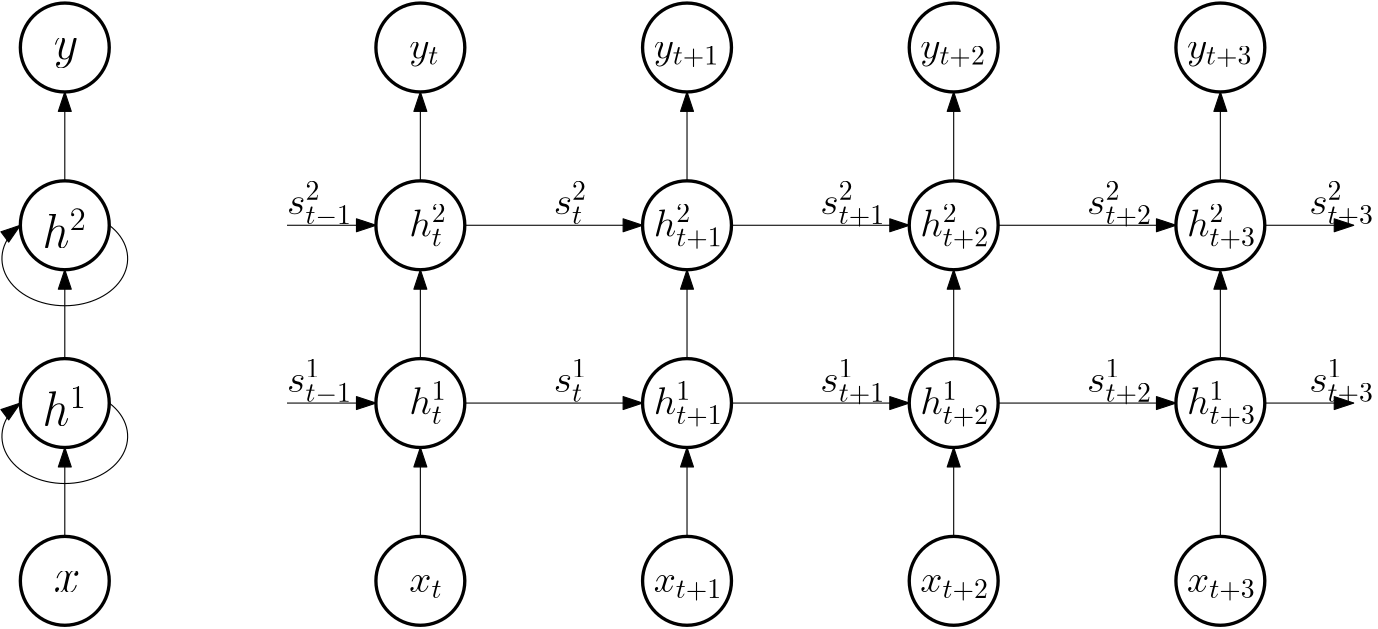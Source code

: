 <?xml version="1.0"?>
<!DOCTYPE ipe SYSTEM "ipe.dtd">
<ipe version="70206" creator="Ipe 7.2.7">
<info created="D:20180425094852" modified="D:20180425094852"/>
<ipestyle name="basic">
<symbol name="arrow/arc(spx)">
<path stroke="sym-stroke" fill="sym-stroke" pen="sym-pen">
0 0 m
-1 0.333 l
-1 -0.333 l
h
</path>
</symbol>
<symbol name="arrow/farc(spx)">
<path stroke="sym-stroke" fill="white" pen="sym-pen">
0 0 m
-1 0.333 l
-1 -0.333 l
h
</path>
</symbol>
<symbol name="arrow/ptarc(spx)">
<path stroke="sym-stroke" fill="sym-stroke" pen="sym-pen">
0 0 m
-1 0.333 l
-0.8 0 l
-1 -0.333 l
h
</path>
</symbol>
<symbol name="arrow/fptarc(spx)">
<path stroke="sym-stroke" fill="white" pen="sym-pen">
0 0 m
-1 0.333 l
-0.8 0 l
-1 -0.333 l
h
</path>
</symbol>
<symbol name="mark/circle(sx)" transformations="translations">
<path fill="sym-stroke">
0.6 0 0 0.6 0 0 e
0.4 0 0 0.4 0 0 e
</path>
</symbol>
<symbol name="mark/disk(sx)" transformations="translations">
<path fill="sym-stroke">
0.6 0 0 0.6 0 0 e
</path>
</symbol>
<symbol name="mark/fdisk(sfx)" transformations="translations">
<group>
<path fill="sym-fill">
0.5 0 0 0.5 0 0 e
</path>
<path fill="sym-stroke" fillrule="eofill">
0.6 0 0 0.6 0 0 e
0.4 0 0 0.4 0 0 e
</path>
</group>
</symbol>
<symbol name="mark/box(sx)" transformations="translations">
<path fill="sym-stroke" fillrule="eofill">
-0.6 -0.6 m
0.6 -0.6 l
0.6 0.6 l
-0.6 0.6 l
h
-0.4 -0.4 m
0.4 -0.4 l
0.4 0.4 l
-0.4 0.4 l
h
</path>
</symbol>
<symbol name="mark/square(sx)" transformations="translations">
<path fill="sym-stroke">
-0.6 -0.6 m
0.6 -0.6 l
0.6 0.6 l
-0.6 0.6 l
h
</path>
</symbol>
<symbol name="mark/fsquare(sfx)" transformations="translations">
<group>
<path fill="sym-fill">
-0.5 -0.5 m
0.5 -0.5 l
0.5 0.5 l
-0.5 0.5 l
h
</path>
<path fill="sym-stroke" fillrule="eofill">
-0.6 -0.6 m
0.6 -0.6 l
0.6 0.6 l
-0.6 0.6 l
h
-0.4 -0.4 m
0.4 -0.4 l
0.4 0.4 l
-0.4 0.4 l
h
</path>
</group>
</symbol>
<symbol name="mark/cross(sx)" transformations="translations">
<group>
<path fill="sym-stroke">
-0.43 -0.57 m
0.57 0.43 l
0.43 0.57 l
-0.57 -0.43 l
h
</path>
<path fill="sym-stroke">
-0.43 0.57 m
0.57 -0.43 l
0.43 -0.57 l
-0.57 0.43 l
h
</path>
</group>
</symbol>
<symbol name="arrow/fnormal(spx)">
<path stroke="sym-stroke" fill="white" pen="sym-pen">
0 0 m
-1 0.333 l
-1 -0.333 l
h
</path>
</symbol>
<symbol name="arrow/pointed(spx)">
<path stroke="sym-stroke" fill="sym-stroke" pen="sym-pen">
0 0 m
-1 0.333 l
-0.8 0 l
-1 -0.333 l
h
</path>
</symbol>
<symbol name="arrow/fpointed(spx)">
<path stroke="sym-stroke" fill="white" pen="sym-pen">
0 0 m
-1 0.333 l
-0.8 0 l
-1 -0.333 l
h
</path>
</symbol>
<symbol name="arrow/linear(spx)">
<path stroke="sym-stroke" pen="sym-pen">
-1 0.333 m
0 0 l
-1 -0.333 l
</path>
</symbol>
<symbol name="arrow/fdouble(spx)">
<path stroke="sym-stroke" fill="white" pen="sym-pen">
0 0 m
-1 0.333 l
-1 -0.333 l
h
-1 0 m
-2 0.333 l
-2 -0.333 l
h
</path>
</symbol>
<symbol name="arrow/double(spx)">
<path stroke="sym-stroke" fill="sym-stroke" pen="sym-pen">
0 0 m
-1 0.333 l
-1 -0.333 l
h
-1 0 m
-2 0.333 l
-2 -0.333 l
h
</path>
</symbol>
<pen name="heavier" value="0.8"/>
<pen name="fat" value="1.2"/>
<pen name="ultrafat" value="2"/>
<symbolsize name="large" value="5"/>
<symbolsize name="small" value="2"/>
<symbolsize name="tiny" value="1.1"/>
<arrowsize name="large" value="10"/>
<arrowsize name="small" value="5"/>
<arrowsize name="tiny" value="3"/>
<color name="red" value="1 0 0"/>
<color name="green" value="0 1 0"/>
<color name="blue" value="0 0 1"/>
<color name="yellow" value="1 1 0"/>
<color name="orange" value="1 0.647 0"/>
<color name="gold" value="1 0.843 0"/>
<color name="purple" value="0.627 0.125 0.941"/>
<color name="gray" value="0.745"/>
<color name="brown" value="0.647 0.165 0.165"/>
<color name="navy" value="0 0 0.502"/>
<color name="pink" value="1 0.753 0.796"/>
<color name="seagreen" value="0.18 0.545 0.341"/>
<color name="turquoise" value="0.251 0.878 0.816"/>
<color name="violet" value="0.933 0.51 0.933"/>
<color name="darkblue" value="0 0 0.545"/>
<color name="darkcyan" value="0 0.545 0.545"/>
<color name="darkgray" value="0.663"/>
<color name="darkgreen" value="0 0.392 0"/>
<color name="darkmagenta" value="0.545 0 0.545"/>
<color name="darkorange" value="1 0.549 0"/>
<color name="darkred" value="0.545 0 0"/>
<color name="lightblue" value="0.678 0.847 0.902"/>
<color name="lightcyan" value="0.878 1 1"/>
<color name="lightgray" value="0.827"/>
<color name="lightgreen" value="0.565 0.933 0.565"/>
<color name="lightyellow" value="1 1 0.878"/>
<dashstyle name="dashed" value="[4] 0"/>
<dashstyle name="dotted" value="[1 3] 0"/>
<dashstyle name="dash dotted" value="[4 2 1 2] 0"/>
<dashstyle name="dash dot dotted" value="[4 2 1 2 1 2] 0"/>
<textsize name="large" value="\large"/>
<textsize name="Large" value="\Large"/>
<textsize name="LARGE" value="\LARGE"/>
<textsize name="huge" value="\huge"/>
<textsize name="Huge" value="\Huge"/>
<textsize name="small" value="\small"/>
<textsize name="footnote" value="\footnotesize"/>
<textsize name="tiny" value="\tiny"/>
<textstyle name="center" begin="\begin{center}" end="\end{center}"/>
<textstyle name="itemize" begin="\begin{itemize}" end="\end{itemize}"/>
<textstyle name="item" begin="\begin{itemize}\item{}" end="\end{itemize}"/>
<gridsize name="4 pts" value="4"/>
<gridsize name="8 pts (~3 mm)" value="8"/>
<gridsize name="16 pts (~6 mm)" value="16"/>
<gridsize name="32 pts (~12 mm)" value="32"/>
<gridsize name="10 pts (~3.5 mm)" value="10"/>
<gridsize name="20 pts (~7 mm)" value="20"/>
<gridsize name="14 pts (~5 mm)" value="14"/>
<gridsize name="28 pts (~10 mm)" value="28"/>
<gridsize name="56 pts (~20 mm)" value="56"/>
<anglesize name="90 deg" value="90"/>
<anglesize name="60 deg" value="60"/>
<anglesize name="45 deg" value="45"/>
<anglesize name="30 deg" value="30"/>
<anglesize name="22.5 deg" value="22.5"/>
<opacity name="10%" value="0.1"/>
<opacity name="30%" value="0.3"/>
<opacity name="50%" value="0.5"/>
<opacity name="75%" value="0.75"/>
<tiling name="falling" angle="-60" step="4" width="1"/>
<tiling name="rising" angle="30" step="4" width="1"/>
</ipestyle>
<page>
<layer name="alpha"/>
<view layers="alpha" active="alpha"/>
<path layer="alpha" stroke="black" fill="white" pen="fat">
16 0 0 16 80 656 e
</path>
<path matrix="1 0 0 1 0 64" stroke="black" fill="white" pen="fat">
16 0 0 16 80 656 e
</path>
<path matrix="1 0 0 1 0 -64" stroke="black" fill="white" pen="fat">
16 0 0 16 80 656 e
</path>
<path matrix="1 0 0 1 0 -128" stroke="black" fill="white" pen="fat">
16 0 0 16 80 656 e
</path>
<path matrix="1 0 0 1 0 -64" stroke="black" arrow="normal/normal">
80 608 m
80 640 l
</path>
<path stroke="black" arrow="normal/normal">
80 608 m
80 640 l
</path>
<path matrix="1 0 0 1 0 64" stroke="black" arrow="normal/normal">
80 608 m
80 640 l
</path>
<path matrix="1 0 0 0.75 0 164" stroke="black" arrow="normal/normal">
96 656 m
22.6274 0 0 -22.6274 80 640 64 656 a
</path>
<path matrix="1 0 0 0.75 0 100" stroke="black" arrow="normal/normal">
96 656 m
22.6274 0 0 -22.6274 80 640 64 656 a
</path>
<path stroke="black" arrow="normal/normal">
160 656 m
192 656 l
</path>
<path matrix="1 0 0 1 128 0" stroke="black" fill="white" pen="fat">
16 0 0 16 80 656 e
</path>
<path matrix="1 0 0 1 128 64" stroke="black" fill="white" pen="fat">
16 0 0 16 80 656 e
</path>
<path matrix="1 0 0 1 128 -64" stroke="black" fill="white" pen="fat">
16 0 0 16 80 656 e
</path>
<path matrix="1 0 0 1 128 -128" stroke="black" fill="white" pen="fat">
16 0 0 16 80 656 e
</path>
<path matrix="1 0 0 1 224 -64" stroke="black" fill="white" pen="fat">
16 0 0 16 80 656 e
</path>
<path matrix="1 0 0 1 224 0" stroke="black" fill="white" pen="fat">
16 0 0 16 80 656 e
</path>
<path matrix="1 0 0 1 224 64" stroke="black" fill="white" pen="fat">
16 0 0 16 80 656 e
</path>
<path matrix="1 0 0 1 224 -128" stroke="black" fill="white" pen="fat">
16 0 0 16 80 656 e
</path>
<path matrix="1 0 0 1 320 -64" stroke="black" fill="white" pen="fat">
16 0 0 16 80 656 e
</path>
<path matrix="1 0 0 1 320 -128" stroke="black" fill="white" pen="fat">
16 0 0 16 80 656 e
</path>
<path matrix="1 0 0 1 320 0" stroke="black" fill="white" pen="fat">
16 0 0 16 80 656 e
</path>
<path matrix="1 0 0 1 320 64" stroke="black" fill="white" pen="fat">
16 0 0 16 80 656 e
</path>
<path matrix="1 0 0 1 416 64" stroke="black" fill="white" pen="fat">
16 0 0 16 80 656 e
</path>
<path matrix="1 0 0 1 416 0" stroke="black" fill="white" pen="fat">
16 0 0 16 80 656 e
</path>
<path matrix="1 0 0 1 416 -64" stroke="black" fill="white" pen="fat">
16 0 0 16 80 656 e
</path>
<path matrix="1 0 0 1 416 -128" stroke="black" fill="white" pen="fat">
16 0 0 16 80 656 e
</path>
<path matrix="1 0 0 1 0 -64" stroke="black" arrow="normal/normal">
160 656 m
192 656 l
</path>
<path matrix="1 0 0 1 352 -64" stroke="black" arrow="normal/normal">
160 656 m
192 656 l
</path>
<path matrix="1 0 0 1 352 0" stroke="black" arrow="normal/normal">
160 656 m
192 656 l
</path>
<path stroke="black" arrow="normal/normal">
224 656 m
288 656 l
</path>
<path matrix="1 0 0 1 0 -64" stroke="black" arrow="normal/normal">
224 656 m
288 656 l
</path>
<path matrix="1 0 0 1 96 -64" stroke="black" arrow="normal/normal">
224 656 m
288 656 l
</path>
<path matrix="1 0 0 1 96 0" stroke="black" arrow="normal/normal">
224 656 m
288 656 l
</path>
<path matrix="1 0 0 1 192 0" stroke="black" arrow="normal/normal">
224 656 m
288 656 l
</path>
<path matrix="1 0 0 1 192 -64" stroke="black" arrow="normal/normal">
224 656 m
288 656 l
</path>
<path matrix="1 0 0 1 128 -64" stroke="black" arrow="normal/normal">
80 608 m
80 640 l
</path>
<path matrix="1 0 0 1 128 0" stroke="black" arrow="normal/normal">
80 608 m
80 640 l
</path>
<path matrix="1 0 0 1 128 64" stroke="black" arrow="normal/normal">
80 608 m
80 640 l
</path>
<path matrix="1 0 0 1 224 -64" stroke="black" arrow="normal/normal">
80 608 m
80 640 l
</path>
<path matrix="1 0 0 1 224 0" stroke="black" arrow="normal/normal">
80 608 m
80 640 l
</path>
<path matrix="1 0 0 1 224 64" stroke="black" arrow="normal/normal">
80 608 m
80 640 l
</path>
<path matrix="1 0 0 1 320 -64" stroke="black" arrow="normal/normal">
80 608 m
80 640 l
</path>
<path matrix="1 0 0 1 320 0" stroke="black" arrow="normal/normal">
80 608 m
80 640 l
</path>
<path matrix="1 0 0 1 320 64" stroke="black" arrow="normal/normal">
80 608 m
80 640 l
</path>
<path matrix="1 0 0 1 416 -64" stroke="black" arrow="normal/normal">
80 608 m
80 640 l
</path>
<path matrix="1 0 0 1 416 0" stroke="black" arrow="normal/normal">
80 608 m
80 640 l
</path>
<path matrix="1 0 0 1 416 64" stroke="black" arrow="normal/normal">
80 608 m
80 640 l
</path>
<text matrix="1 0 0 1 4 4" transformations="translations" pos="72 520" stroke="black" type="label" width="9.579" height="7.412" depth="0" valign="baseline" size="LARGE" style="math">x</text>
<text matrix="1 0 0 1 0 -8" transformations="translations" pos="72 592" stroke="black" type="label" width="16.055" height="13.952" depth="0" valign="baseline" size="LARGE" style="math">h^{1}</text>
<text matrix="1 0 0 1 0 -8" transformations="translations" pos="72 656" stroke="black" type="label" width="16.055" height="13.952" depth="0" valign="baseline" size="LARGE" style="math">h^{2}</text>
<text matrix="1 0 0 1 4 4" transformations="translations" pos="72 712" stroke="black" type="label" width="8.837" height="7.41" depth="3.35" valign="baseline" size="LARGE" style="math">y</text>
<text transformations="translations" pos="160 596" stroke="black" type="label" width="23.443" height="11.623" depth="4.38" valign="baseline" size="Large" style="math">s_{t-1}^{1}</text>
<text transformations="translations" pos="160 660" stroke="black" type="label" width="23.443" height="11.623" depth="4.38" valign="baseline" size="Large" style="math">s_{t-1}^{2}</text>
<text transformations="translations" pos="204 524" stroke="black" type="label" width="12.078" height="6.179" depth="2.15" valign="baseline" size="Large" style="math">x_{t}</text>
<text transformations="translations" pos="204 588" stroke="black" type="label" width="13.566" height="11.623" depth="3.55" valign="baseline" size="Large" style="math">h_{t}^{1}</text>
<text transformations="translations" pos="204 652" stroke="black" type="label" width="13.566" height="11.623" depth="3.55" valign="baseline" size="Large" style="math">h_{t}^{2}</text>
<text transformations="translations" pos="204 716" stroke="black" type="label" width="10.945" height="6.176" depth="2.79" valign="baseline" size="Large" style="math">y_{t}</text>
<text matrix="1 0 0 1 96 0" transformations="translations" pos="160 596" stroke="black" type="label" width="12.096" height="11.623" depth="3.55" valign="baseline" size="Large" style="math">s_{t}^{1}</text>
<text matrix="1 0 0 1 96 0" transformations="translations" pos="160 660" stroke="black" type="label" width="12.096" height="11.623" depth="3.55" valign="baseline" size="Large" style="math">s_{t}^{2}</text>
<text matrix="1 0 0 1 88 0" transformations="translations" pos="204 524" stroke="black" type="label" width="24.808" height="6.179" depth="2.98" valign="baseline" size="Large" style="math">x_{t+1}</text>
<text matrix="1 0 0 1 88 0" transformations="translations" pos="204 588" stroke="black" type="label" width="24.912" height="11.623" depth="4.38" valign="baseline" size="Large" style="math">h_{t+1}^{1}</text>
<text matrix="1 0 0 1 88 0" transformations="translations" pos="204 652" stroke="black" type="label" width="24.912" height="11.623" depth="4.38" valign="baseline" size="Large" style="math">h_{t+1}^{2}</text>
<text matrix="1 0 0 1 88 0" transformations="translations" pos="204 716" stroke="black" type="label" width="23.675" height="6.179" depth="2.98" valign="baseline" size="Large" style="math">y_{t+1}</text>
<text matrix="1 0 0 1 192 0" transformations="translations" pos="160 596" stroke="black" type="label" width="23.443" height="11.623" depth="4.38" valign="baseline" size="Large" style="math">s_{t+1}^{1}</text>
<text matrix="1 0 0 1 192 0" transformations="translations" pos="160 660" stroke="black" type="label" width="23.443" height="11.623" depth="4.38" valign="baseline" size="Large" style="math">s_{t+1}^{2}</text>
<text matrix="1 0 0 1 184 0" transformations="translations" pos="204 524" stroke="black" type="label" width="24.808" height="6.179" depth="2.98" valign="baseline" size="Large" style="math">x_{t+2}</text>
<text matrix="1 0 0 1 184 0" transformations="translations" pos="204 588" stroke="black" type="label" width="24.912" height="11.623" depth="4.38" valign="baseline" size="Large" style="math">h_{t+2}^{1}</text>
<text matrix="1 0 0 1 184 0" transformations="translations" pos="204 652" stroke="black" type="label" width="24.912" height="11.623" depth="4.38" valign="baseline" size="Large" style="math">h_{t+2}^{2}</text>
<text matrix="1 0 0 1 184 0" transformations="translations" pos="204 716" stroke="black" type="label" width="23.675" height="6.179" depth="2.98" valign="baseline" size="Large" style="math">y_{t+2}</text>
<text matrix="1 0 0 1 288 0" transformations="translations" pos="160 596" stroke="black" type="label" width="23.443" height="11.623" depth="4.38" valign="baseline" size="Large" style="math">s_{t+2}^{1}</text>
<text matrix="1 0 0 1 288 0" transformations="translations" pos="160 660" stroke="black" type="label" width="23.443" height="11.623" depth="4.38" valign="baseline" size="Large" style="math">s_{t+2}^{2}</text>
<text matrix="1 0 0 1 280 0" transformations="translations" pos="204 524" stroke="black" type="label" width="24.808" height="6.179" depth="2.98" valign="baseline" size="Large" style="math">x_{t+3}</text>
<text matrix="1 0 0 1 280 0" transformations="translations" pos="204 588" stroke="black" type="label" width="24.912" height="11.623" depth="4.38" valign="baseline" size="Large" style="math">h_{t+3}^{1}</text>
<text matrix="1 0 0 1 280 0" transformations="translations" pos="204 652" stroke="black" type="label" width="24.912" height="11.623" depth="4.38" valign="baseline" size="Large" style="math">h_{t+3}^{2}</text>
<text matrix="1 0 0 1 280 0" transformations="translations" pos="204 716" stroke="black" type="label" width="23.675" height="6.179" depth="2.98" valign="baseline" size="Large" style="math">y_{t+3}</text>
<text transformations="translations" pos="528 660" stroke="black" type="label" width="23.443" height="11.623" depth="4.38" valign="baseline" size="Large" style="math">s_{t+3}^{2}</text>
<text transformations="translations" pos="528 596" stroke="black" type="label" width="23.443" height="11.623" depth="4.38" valign="baseline" size="Large" style="math">s_{t+3}^{1}</text>
</page>
</ipe>
